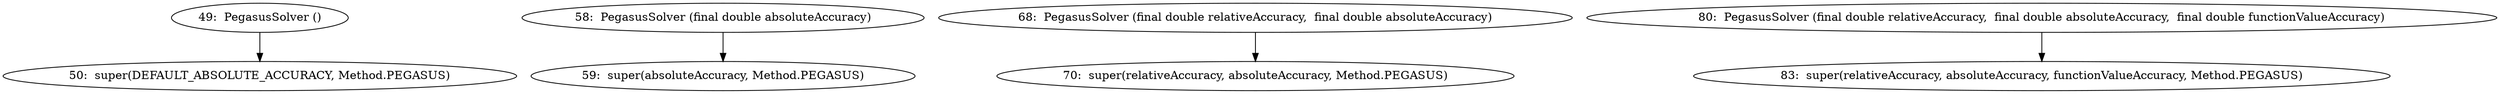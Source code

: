 digraph PegasusSolver_CFG {
  // graph-vertices
  v1  [label="49:  PegasusSolver ()"];
  v2  [label="50:  super(DEFAULT_ABSOLUTE_ACCURACY, Method.PEGASUS)"];
  v3  [label="58:  PegasusSolver (final double absoluteAccuracy)"];
  v4  [label="59:  super(absoluteAccuracy, Method.PEGASUS)"];
  v5  [label="68:  PegasusSolver (final double relativeAccuracy,  final double absoluteAccuracy)"];
  v6  [label="70:  super(relativeAccuracy, absoluteAccuracy, Method.PEGASUS)"];
  v7  [label="80:  PegasusSolver (final double relativeAccuracy,  final double absoluteAccuracy,  final double functionValueAccuracy)"];
  v8  [label="83:  super(relativeAccuracy, absoluteAccuracy, functionValueAccuracy, Method.PEGASUS)"];
  // graph-edges
  v1 -> v2;
  v3 -> v4;
  v5 -> v6;
  v7 -> v8;
  // end-of-graph
}
